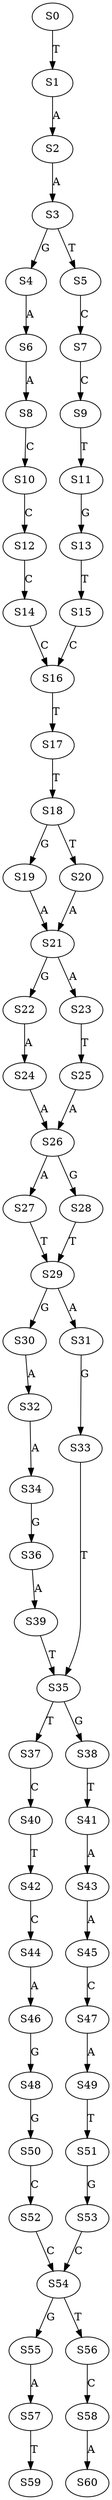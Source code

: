 strict digraph  {
	S0 -> S1 [ label = T ];
	S1 -> S2 [ label = A ];
	S2 -> S3 [ label = A ];
	S3 -> S4 [ label = G ];
	S3 -> S5 [ label = T ];
	S4 -> S6 [ label = A ];
	S5 -> S7 [ label = C ];
	S6 -> S8 [ label = A ];
	S7 -> S9 [ label = C ];
	S8 -> S10 [ label = C ];
	S9 -> S11 [ label = T ];
	S10 -> S12 [ label = C ];
	S11 -> S13 [ label = G ];
	S12 -> S14 [ label = C ];
	S13 -> S15 [ label = T ];
	S14 -> S16 [ label = C ];
	S15 -> S16 [ label = C ];
	S16 -> S17 [ label = T ];
	S17 -> S18 [ label = T ];
	S18 -> S19 [ label = G ];
	S18 -> S20 [ label = T ];
	S19 -> S21 [ label = A ];
	S20 -> S21 [ label = A ];
	S21 -> S22 [ label = G ];
	S21 -> S23 [ label = A ];
	S22 -> S24 [ label = A ];
	S23 -> S25 [ label = T ];
	S24 -> S26 [ label = A ];
	S25 -> S26 [ label = A ];
	S26 -> S27 [ label = A ];
	S26 -> S28 [ label = G ];
	S27 -> S29 [ label = T ];
	S28 -> S29 [ label = T ];
	S29 -> S30 [ label = G ];
	S29 -> S31 [ label = A ];
	S30 -> S32 [ label = A ];
	S31 -> S33 [ label = G ];
	S32 -> S34 [ label = A ];
	S33 -> S35 [ label = T ];
	S34 -> S36 [ label = G ];
	S35 -> S37 [ label = T ];
	S35 -> S38 [ label = G ];
	S36 -> S39 [ label = A ];
	S37 -> S40 [ label = C ];
	S38 -> S41 [ label = T ];
	S39 -> S35 [ label = T ];
	S40 -> S42 [ label = T ];
	S41 -> S43 [ label = A ];
	S42 -> S44 [ label = C ];
	S43 -> S45 [ label = A ];
	S44 -> S46 [ label = A ];
	S45 -> S47 [ label = C ];
	S46 -> S48 [ label = G ];
	S47 -> S49 [ label = A ];
	S48 -> S50 [ label = G ];
	S49 -> S51 [ label = T ];
	S50 -> S52 [ label = C ];
	S51 -> S53 [ label = G ];
	S52 -> S54 [ label = C ];
	S53 -> S54 [ label = C ];
	S54 -> S55 [ label = G ];
	S54 -> S56 [ label = T ];
	S55 -> S57 [ label = A ];
	S56 -> S58 [ label = C ];
	S57 -> S59 [ label = T ];
	S58 -> S60 [ label = A ];
}
